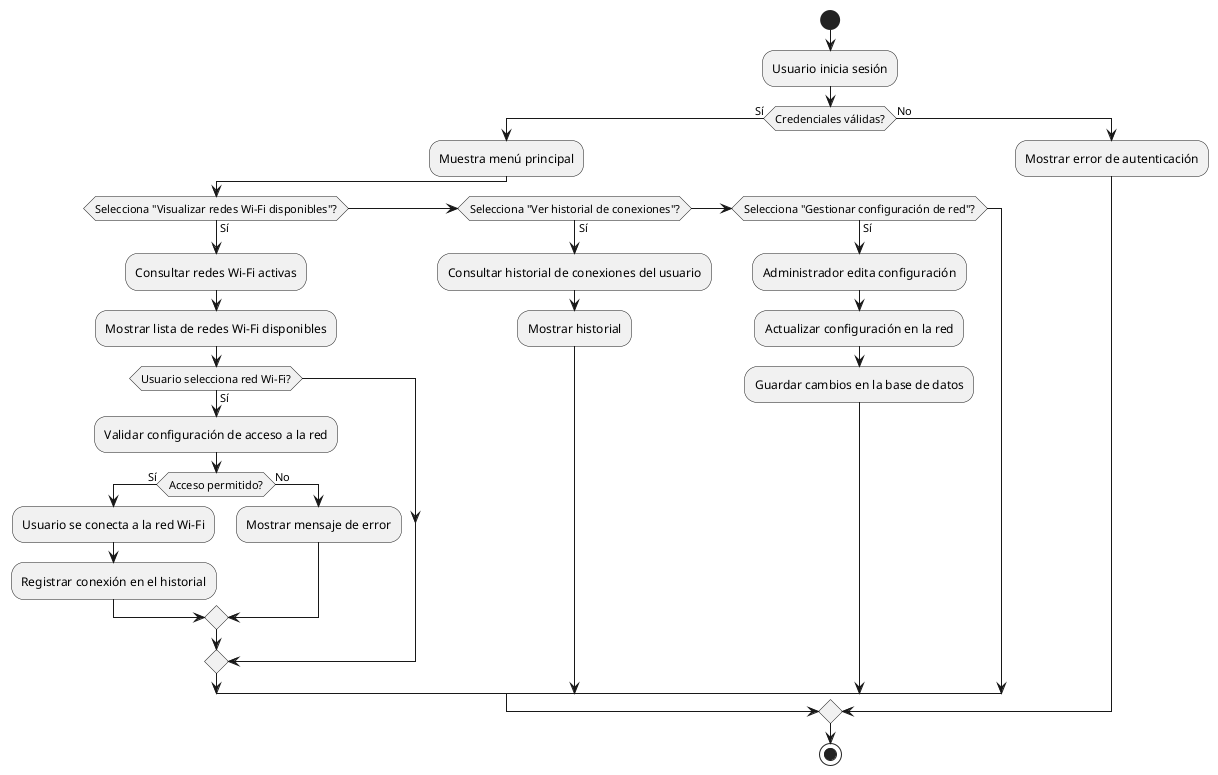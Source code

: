 @startuml
start

:Usuario inicia sesión;
if (Credenciales válidas?) then (Sí)
    :Muestra menú principal;
    if (Selecciona "Visualizar redes Wi-Fi disponibles"?) then (Sí)
        :Consultar redes Wi-Fi activas;
        :Mostrar lista de redes Wi-Fi disponibles;
        if (Usuario selecciona red Wi-Fi?) then (Sí)
            :Validar configuración de acceso a la red;
            if (Acceso permitido?) then (Sí)
                :Usuario se conecta a la red Wi-Fi;
                :Registrar conexión en el historial;
            else (No)
                :Mostrar mensaje de error;
            endif
        endif
    else if (Selecciona "Ver historial de conexiones"?) then (Sí)
        :Consultar historial de conexiones del usuario;
        :Mostrar historial;
    else if (Selecciona "Gestionar configuración de red"?) then (Sí)
        :Administrador edita configuración;
        :Actualizar configuración en la red;
        :Guardar cambios en la base de datos;
    endif
else (No)
    :Mostrar error de autenticación;
endif

stop
@enduml
